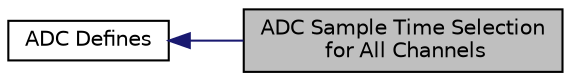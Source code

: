 digraph "ADC Sample Time Selection for All Channels"
{
  edge [fontname="Helvetica",fontsize="10",labelfontname="Helvetica",labelfontsize="10"];
  node [fontname="Helvetica",fontsize="10",shape=record];
  rankdir=LR;
  Node1 [label="ADC Defines",height=0.2,width=0.4,color="black", fillcolor="white", style="filled",URL="$group__STM32F1xx__adc__defines.html",tooltip="Defined Constants and Types for the STM32F1xx Analog to Digital Converters"];
  Node0 [label="ADC Sample Time Selection\l for All Channels",height=0.2,width=0.4,color="black", fillcolor="grey75", style="filled" fontcolor="black"];
  Node1->Node0 [shape=plaintext, color="midnightblue", dir="back", style="solid"];
}

